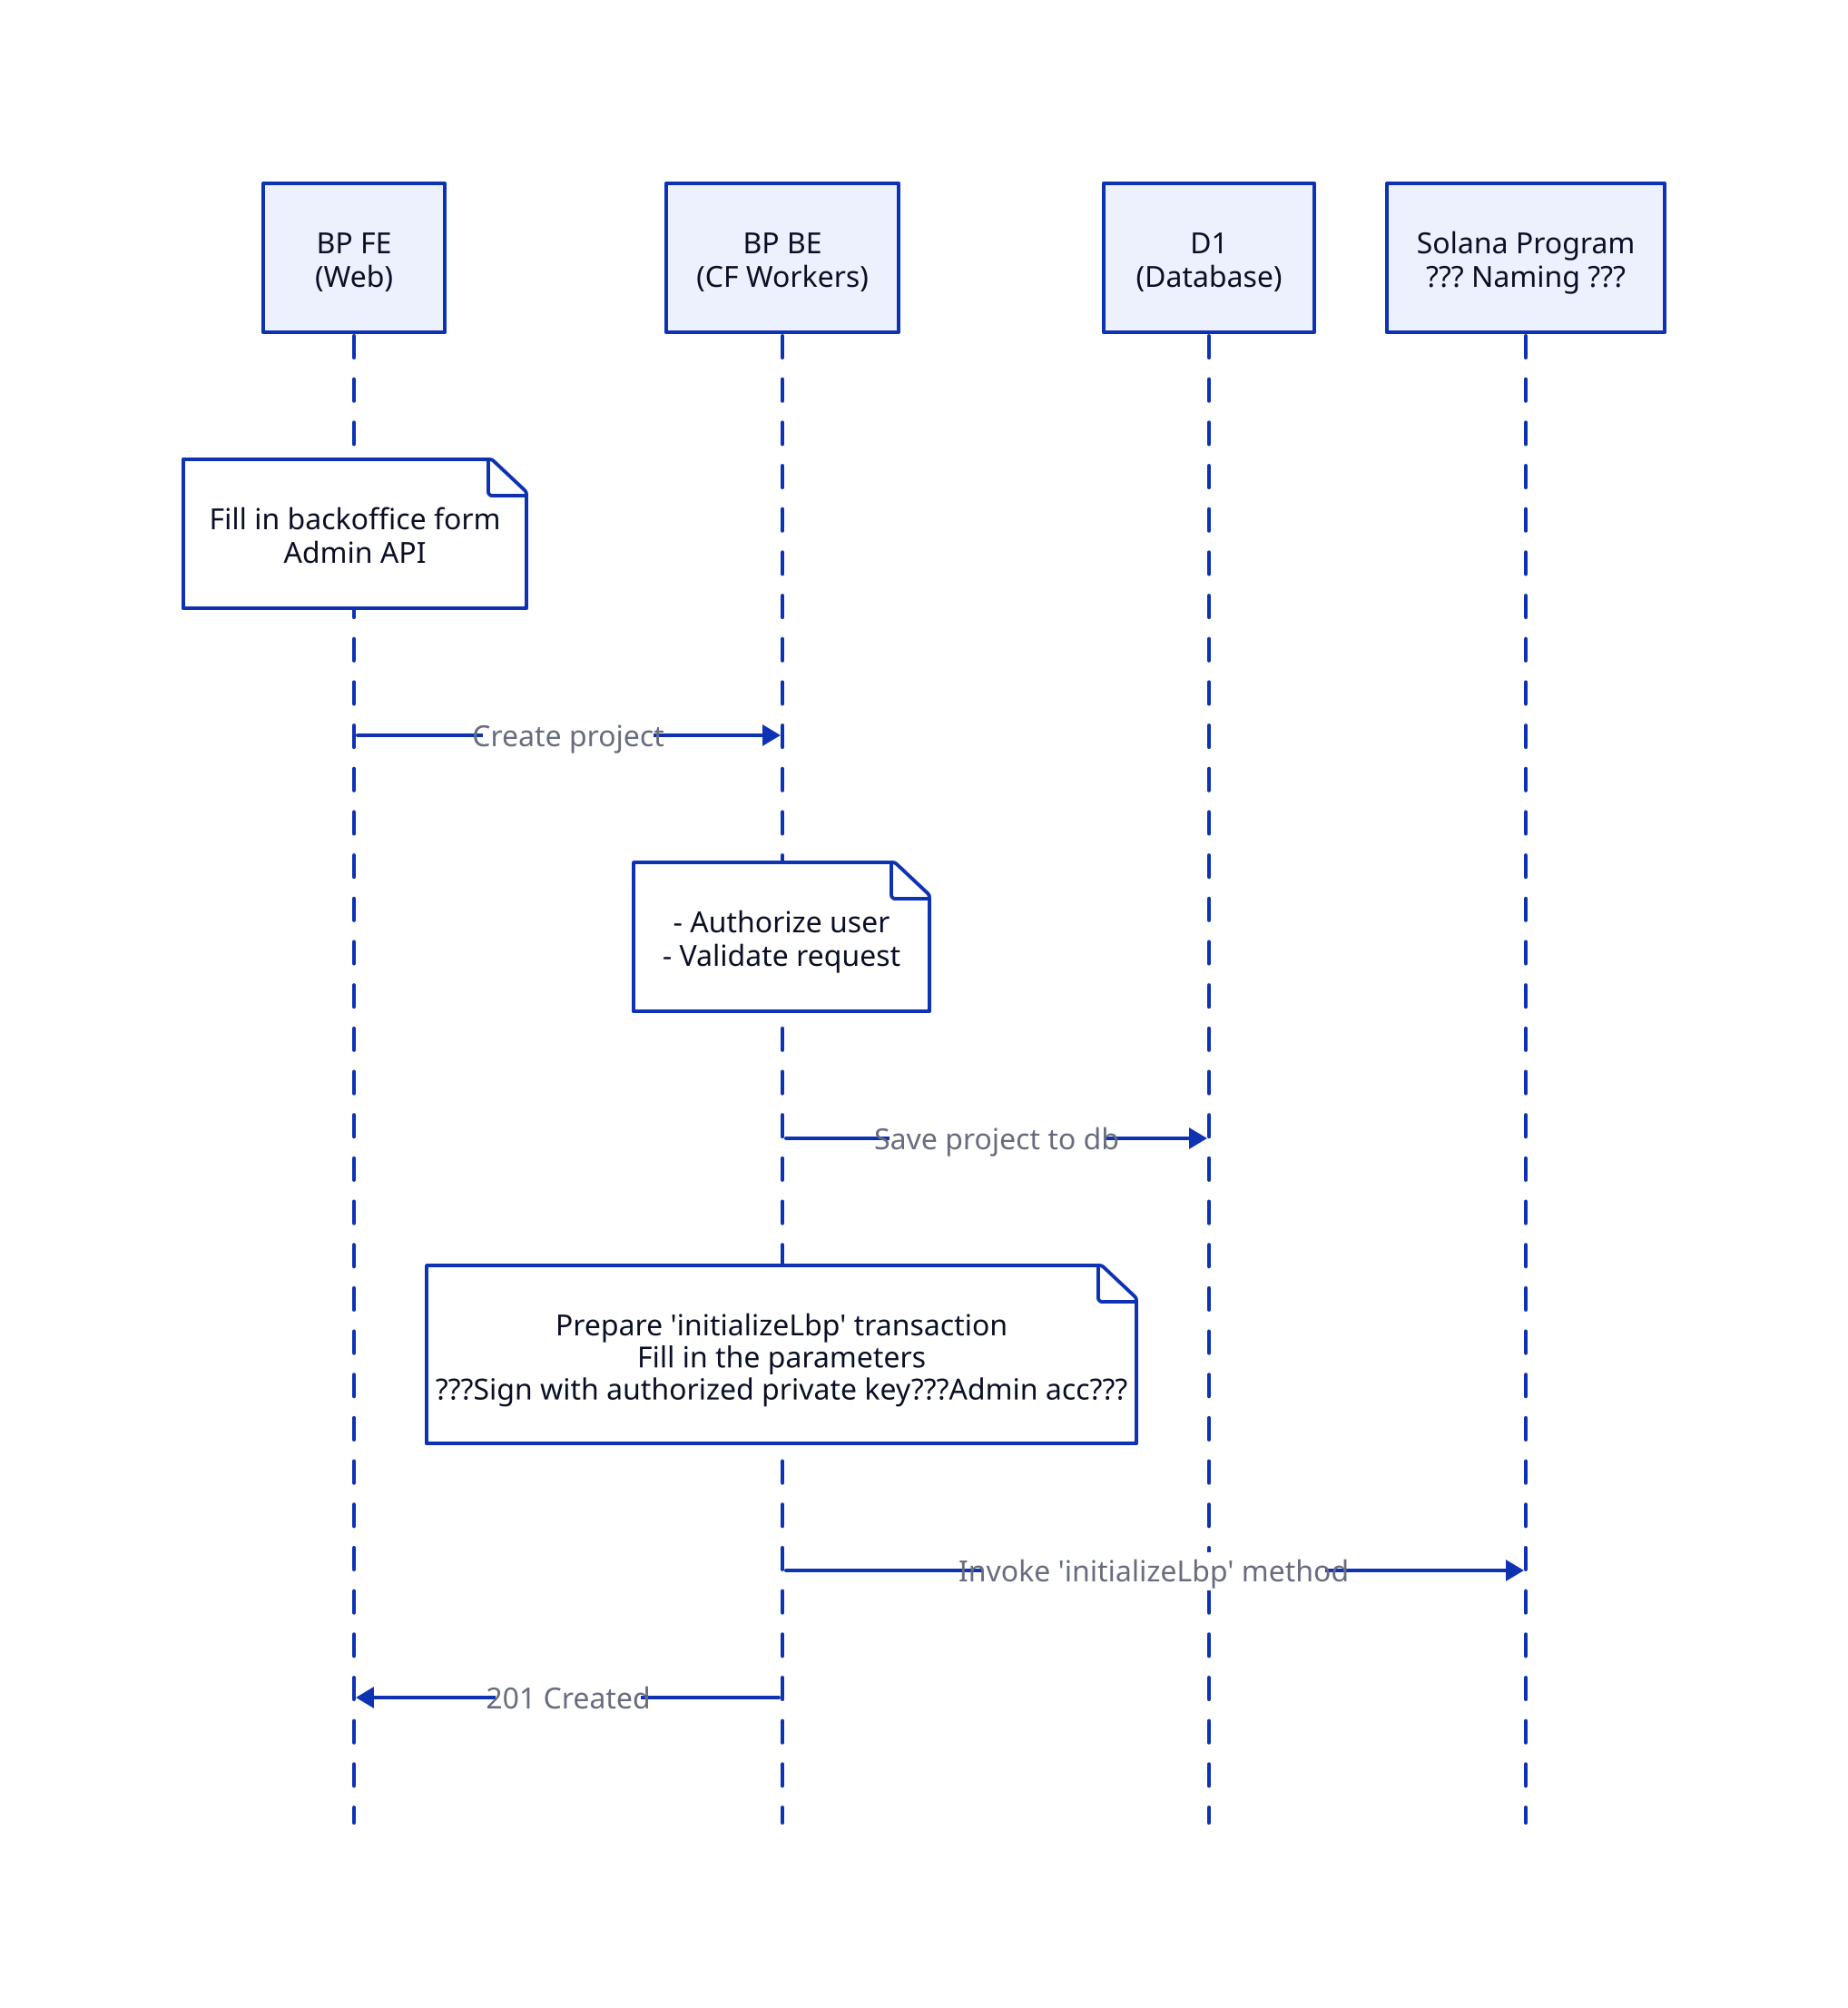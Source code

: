 shape: sequence_diagram


# Actors
fe: BP FE\n(Web)
be: BP BE\n(CF Workers)
db: D1\n(Database)
sp: Solana Program\n??? Naming ???

fe."Fill in backoffice form\nAdmin API"

fe -> be: "Create project"

be."- Authorize user\n- Validate request"
# be."Validate request"

be -> db: "Save project to db"

be."Prepare 'initializeLbp' transaction\nFill in the parameters\n???Sign with authorized private key???Admin acc???"

be -> sp: "Invoke 'initializeLbp' method"

be -> fe: "201 Created"
